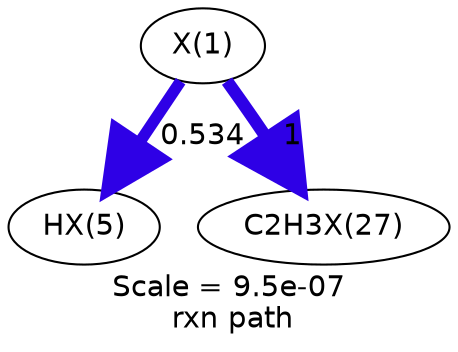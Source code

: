 digraph reaction_paths {
center=1;
s46 -> s47[fontname="Helvetica", style="setlinewidth(5.53)", arrowsize=2.76, color="0.7, 1.03, 0.9"
, label=" 0.534"];
s46 -> s48[fontname="Helvetica", style="setlinewidth(6)", arrowsize=3, color="0.7, 1.5, 0.9"
, label=" 1"];
s46 [ fontname="Helvetica", label="X(1)"];
s47 [ fontname="Helvetica", label="HX(5)"];
s48 [ fontname="Helvetica", label="C2H3X(27)"];
 label = "Scale = 9.5e-07\l rxn path";
 fontname = "Helvetica";
}
